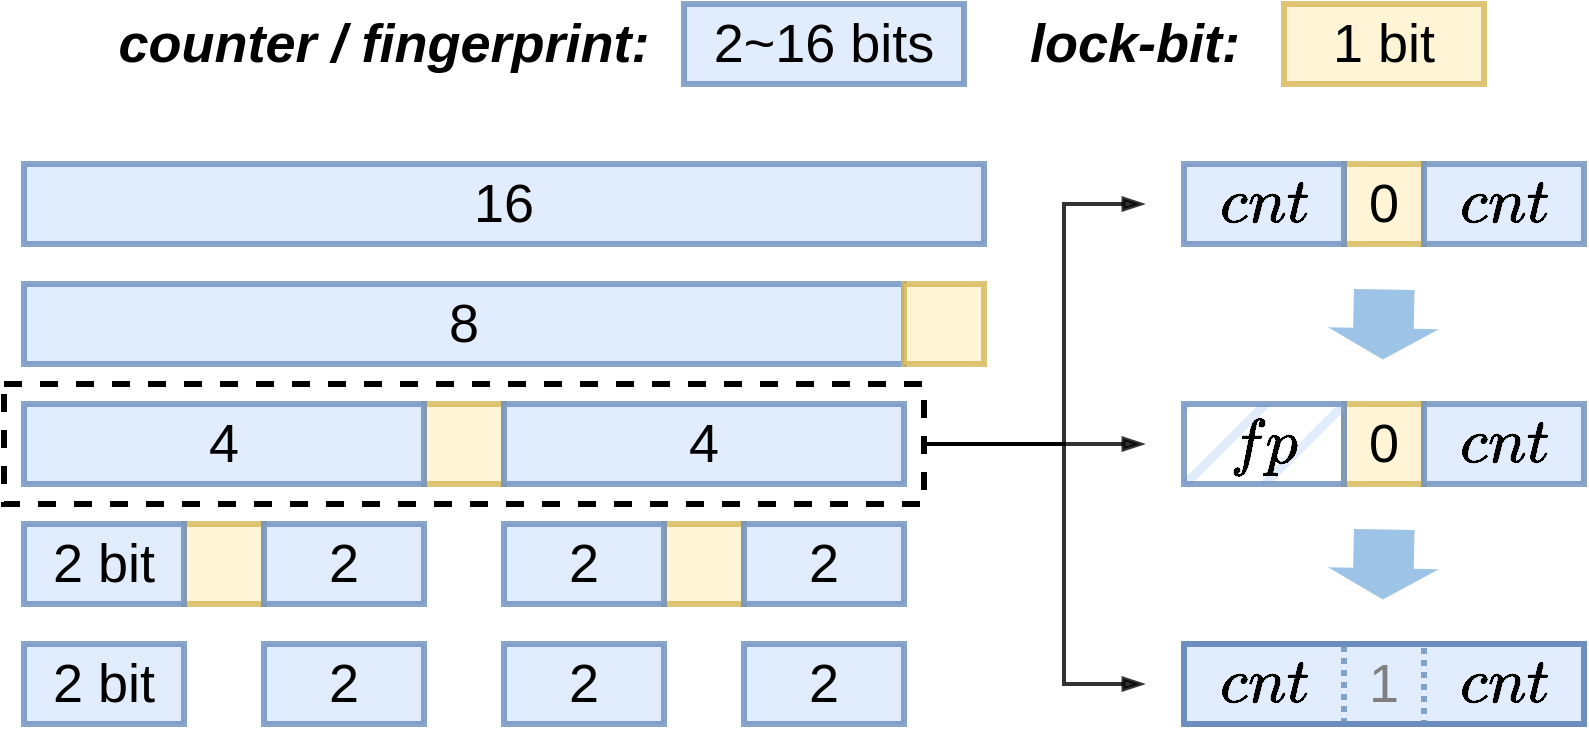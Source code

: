 <mxfile version="21.1.1" type="github" pages="2">
  <diagram name="第 1 页" id="zboWKc4ISoyXJ-1OVmhn">
    <mxGraphModel dx="1562" dy="805" grid="1" gridSize="10" guides="1" tooltips="1" connect="1" arrows="1" fold="1" page="0" pageScale="1" pageWidth="827" pageHeight="1169" math="1" shadow="0">
      <root>
        <mxCell id="0" />
        <mxCell id="1" parent="0" />
        <mxCell id="juUMNk2SkvzCKRJihSQF-41" value="&lt;font style=&quot;font-size: 27px;&quot;&gt;0&lt;br style=&quot;font-size: 27px;&quot;&gt;&lt;/font&gt;" style="rounded=0;whiteSpace=wrap;html=1;fontFamily=Helvetica;strokeWidth=3;fillColor=#fff2cc;strokeColor=#d6b656;fontSize=27;opacity=80;" vertex="1" parent="1">
          <mxGeometry x="740" y="600" width="40" height="40" as="geometry" />
        </mxCell>
        <mxCell id="juUMNk2SkvzCKRJihSQF-38" value="&lt;font style=&quot;font-size: 27px;&quot;&gt;0&lt;br style=&quot;font-size: 27px;&quot;&gt;&lt;/font&gt;" style="rounded=0;whiteSpace=wrap;html=1;fontFamily=Helvetica;strokeWidth=3;fillColor=#fff2cc;strokeColor=#d6b656;fontSize=27;opacity=80;" vertex="1" parent="1">
          <mxGeometry x="740" y="480" width="40" height="40" as="geometry" />
        </mxCell>
        <mxCell id="juUMNk2SkvzCKRJihSQF-16" value="&lt;font style=&quot;font-size: 27px;&quot;&gt;&lt;br style=&quot;font-size: 27px;&quot;&gt;&lt;/font&gt;" style="rounded=0;whiteSpace=wrap;html=1;fontFamily=Helvetica;strokeWidth=3;fillColor=#fff2cc;strokeColor=#d6b656;fontSize=27;opacity=80;" vertex="1" parent="1">
          <mxGeometry x="160" y="660" width="40" height="40" as="geometry" />
        </mxCell>
        <mxCell id="juUMNk2SkvzCKRJihSQF-17" value="&lt;font style=&quot;font-size: 27px;&quot;&gt;&lt;br style=&quot;font-size: 27px;&quot;&gt;&lt;/font&gt;" style="rounded=0;whiteSpace=wrap;html=1;fontFamily=Helvetica;strokeWidth=3;fillColor=#fff2cc;strokeColor=#d6b656;fontSize=27;opacity=80;" vertex="1" parent="1">
          <mxGeometry x="400" y="660" width="40" height="40" as="geometry" />
        </mxCell>
        <mxCell id="juUMNk2SkvzCKRJihSQF-18" value="&lt;font style=&quot;font-size: 27px;&quot;&gt;&lt;br style=&quot;font-size: 27px;&quot;&gt;&lt;/font&gt;" style="rounded=0;whiteSpace=wrap;html=1;fontFamily=Helvetica;strokeWidth=3;fillColor=#fff2cc;strokeColor=#d6b656;fontSize=27;opacity=80;" vertex="1" parent="1">
          <mxGeometry x="280" y="600" width="40" height="40" as="geometry" />
        </mxCell>
        <mxCell id="juUMNk2SkvzCKRJihSQF-21" value="" style="rounded=0;whiteSpace=wrap;html=1;fillColor=none;dashed=1;strokeWidth=3;perimeterSpacing=0;" vertex="1" parent="1">
          <mxGeometry x="70" y="590" width="460" height="60" as="geometry" />
        </mxCell>
        <mxCell id="juUMNk2SkvzCKRJihSQF-1" value="&lt;font style=&quot;font-size: 27px;&quot;&gt;&lt;font style=&quot;font-size: 27px;&quot;&gt;2 bit&lt;/font&gt;&lt;br style=&quot;font-size: 27px;&quot;&gt;&lt;/font&gt;" style="rounded=0;whiteSpace=wrap;html=1;fontFamily=Helvetica;strokeWidth=3;fillColor=#dae8fc;strokeColor=#6c8ebf;fontSize=27;opacity=80;" vertex="1" parent="1">
          <mxGeometry x="80" y="720" width="80" height="40" as="geometry" />
        </mxCell>
        <mxCell id="juUMNk2SkvzCKRJihSQF-2" value="&lt;font style=&quot;font-size: 27px;&quot;&gt;&lt;font style=&quot;font-size: 27px;&quot;&gt;2&lt;/font&gt;&lt;br style=&quot;font-size: 27px;&quot;&gt;&lt;/font&gt;" style="rounded=0;whiteSpace=wrap;html=1;fontFamily=Helvetica;strokeWidth=3;fillColor=#dae8fc;strokeColor=#6c8ebf;fontSize=27;opacity=80;" vertex="1" parent="1">
          <mxGeometry x="200" y="720" width="80" height="40" as="geometry" />
        </mxCell>
        <mxCell id="juUMNk2SkvzCKRJihSQF-3" value="&lt;font style=&quot;font-size: 27px;&quot;&gt;&lt;font style=&quot;font-size: 27px;&quot;&gt;2&lt;/font&gt;&lt;br style=&quot;font-size: 27px;&quot;&gt;&lt;/font&gt;" style="rounded=0;whiteSpace=wrap;html=1;fontFamily=Helvetica;strokeWidth=3;fillColor=#dae8fc;strokeColor=#6c8ebf;fontSize=27;opacity=80;" vertex="1" parent="1">
          <mxGeometry x="320" y="720" width="80" height="40" as="geometry" />
        </mxCell>
        <mxCell id="juUMNk2SkvzCKRJihSQF-4" value="&lt;font style=&quot;font-size: 27px;&quot;&gt;&lt;font style=&quot;font-size: 27px;&quot;&gt;2&lt;/font&gt;&lt;br style=&quot;font-size: 27px;&quot;&gt;&lt;/font&gt;" style="rounded=0;whiteSpace=wrap;html=1;fontFamily=Helvetica;strokeWidth=3;fillColor=#dae8fc;strokeColor=#6c8ebf;fontSize=27;opacity=80;" vertex="1" parent="1">
          <mxGeometry x="440" y="720" width="80" height="40" as="geometry" />
        </mxCell>
        <mxCell id="juUMNk2SkvzCKRJihSQF-5" value="&lt;font style=&quot;font-size: 27px;&quot;&gt;&lt;font style=&quot;font-size: 27px;&quot;&gt;2 bit&lt;/font&gt;&lt;br style=&quot;font-size: 27px;&quot;&gt;&lt;/font&gt;" style="rounded=0;whiteSpace=wrap;html=1;fontFamily=Helvetica;strokeWidth=3;fillColor=#dae8fc;strokeColor=#6c8ebf;fontSize=27;opacity=80;" vertex="1" parent="1">
          <mxGeometry x="80" y="660" width="80" height="40" as="geometry" />
        </mxCell>
        <mxCell id="juUMNk2SkvzCKRJihSQF-6" value="&lt;font style=&quot;font-size: 27px;&quot;&gt;&lt;font style=&quot;font-size: 27px;&quot;&gt;2&lt;/font&gt;&lt;br style=&quot;font-size: 27px;&quot;&gt;&lt;/font&gt;" style="rounded=0;whiteSpace=wrap;html=1;fontFamily=Helvetica;strokeWidth=3;fillColor=#dae8fc;strokeColor=#6c8ebf;fontSize=27;opacity=80;" vertex="1" parent="1">
          <mxGeometry x="200" y="660" width="80" height="40" as="geometry" />
        </mxCell>
        <mxCell id="juUMNk2SkvzCKRJihSQF-7" value="&lt;font style=&quot;font-size: 27px;&quot;&gt;&lt;font style=&quot;font-size: 27px;&quot;&gt;2&lt;/font&gt;&lt;br style=&quot;font-size: 27px;&quot;&gt;&lt;/font&gt;" style="rounded=0;whiteSpace=wrap;html=1;fontFamily=Helvetica;strokeWidth=3;fillColor=#dae8fc;strokeColor=#6c8ebf;fontSize=27;opacity=80;" vertex="1" parent="1">
          <mxGeometry x="320" y="660" width="80" height="40" as="geometry" />
        </mxCell>
        <mxCell id="juUMNk2SkvzCKRJihSQF-8" value="&lt;font style=&quot;font-size: 27px;&quot;&gt;&lt;font style=&quot;font-size: 27px;&quot;&gt;2&lt;/font&gt;&lt;br style=&quot;font-size: 27px;&quot;&gt;&lt;/font&gt;" style="rounded=0;whiteSpace=wrap;html=1;fontFamily=Helvetica;strokeWidth=3;fillColor=#dae8fc;strokeColor=#6c8ebf;fontSize=27;opacity=80;" vertex="1" parent="1">
          <mxGeometry x="440" y="660" width="80" height="40" as="geometry" />
        </mxCell>
        <mxCell id="juUMNk2SkvzCKRJihSQF-13" value="&lt;font style=&quot;font-size: 27px;&quot;&gt;&lt;font style=&quot;font-size: 27px;&quot;&gt;4&lt;/font&gt;&lt;br style=&quot;font-size: 27px;&quot;&gt;&lt;/font&gt;" style="rounded=0;whiteSpace=wrap;html=1;fontFamily=Helvetica;strokeWidth=3;fillColor=#dae8fc;strokeColor=#6c8ebf;fontSize=27;opacity=80;fillStyle=solid;" vertex="1" parent="1">
          <mxGeometry x="80" y="600" width="200" height="40" as="geometry" />
        </mxCell>
        <mxCell id="juUMNk2SkvzCKRJihSQF-14" value="&lt;font style=&quot;font-size: 27px;&quot;&gt;&lt;font style=&quot;font-size: 27px;&quot;&gt;4&lt;/font&gt;&lt;br style=&quot;font-size: 27px;&quot;&gt;&lt;/font&gt;" style="rounded=0;whiteSpace=wrap;html=1;fontFamily=Helvetica;strokeWidth=3;fillColor=#dae8fc;strokeColor=#6c8ebf;fontSize=27;opacity=80;fillStyle=solid;" vertex="1" parent="1">
          <mxGeometry x="320" y="600" width="200" height="40" as="geometry" />
        </mxCell>
        <mxCell id="juUMNk2SkvzCKRJihSQF-15" value="&lt;font style=&quot;font-size: 27px;&quot;&gt;&lt;font style=&quot;font-size: 27px;&quot;&gt;8&lt;/font&gt;&lt;br style=&quot;font-size: 27px;&quot;&gt;&lt;/font&gt;" style="rounded=0;whiteSpace=wrap;html=1;fontFamily=Helvetica;strokeWidth=3;fillColor=#dae8fc;strokeColor=#6c8ebf;fontSize=27;opacity=80;fillStyle=solid;" vertex="1" parent="1">
          <mxGeometry x="80" y="540" width="440" height="40" as="geometry" />
        </mxCell>
        <mxCell id="juUMNk2SkvzCKRJihSQF-19" value="&lt;font style=&quot;font-size: 27px;&quot;&gt;&lt;br style=&quot;font-size: 27px;&quot;&gt;&lt;/font&gt;" style="rounded=0;whiteSpace=wrap;html=1;fontFamily=Helvetica;strokeWidth=3;fillColor=#fff2cc;strokeColor=#d6b656;fontSize=27;opacity=80;" vertex="1" parent="1">
          <mxGeometry x="520" y="540" width="40" height="40" as="geometry" />
        </mxCell>
        <mxCell id="juUMNk2SkvzCKRJihSQF-23" value="&lt;font style=&quot;font-size: 27px;&quot;&gt;&lt;font style=&quot;font-size: 27px;&quot;&gt;16&lt;/font&gt;&lt;br style=&quot;font-size: 27px;&quot;&gt;&lt;/font&gt;" style="rounded=0;whiteSpace=wrap;html=1;fontFamily=Helvetica;strokeWidth=3;fillColor=#dae8fc;strokeColor=#6c8ebf;fontSize=27;opacity=80;fillStyle=solid;" vertex="1" parent="1">
          <mxGeometry x="80" y="480" width="480" height="40" as="geometry" />
        </mxCell>
        <mxCell id="juUMNk2SkvzCKRJihSQF-27" style="orthogonalLoop=1;jettySize=auto;html=1;startArrow=none;startFill=0;endArrow=blockThin;endFill=1;strokeWidth=2;fontStyle=1;jumpStyle=gap;jumpSize=10;rounded=0;fontFamily=Helvetica;fontSize=30;gradientDirection=south;opacity=80;exitX=1;exitY=0.5;exitDx=0;exitDy=0;" edge="1" parent="1" source="juUMNk2SkvzCKRJihSQF-21">
          <mxGeometry relative="1" as="geometry">
            <mxPoint x="570" y="620" as="sourcePoint" />
            <mxPoint x="640" y="500" as="targetPoint" />
            <Array as="points">
              <mxPoint x="600" y="620" />
              <mxPoint x="600" y="500" />
            </Array>
          </mxGeometry>
        </mxCell>
        <mxCell id="juUMNk2SkvzCKRJihSQF-28" style="orthogonalLoop=1;jettySize=auto;html=1;startArrow=none;startFill=0;endArrow=blockThin;endFill=1;strokeWidth=2;fontStyle=1;jumpStyle=gap;jumpSize=10;fontFamily=Helvetica;fontSize=30;gradientDirection=south;opacity=80;exitX=1;exitY=0.5;exitDx=0;exitDy=0;rounded=0;" edge="1" parent="1" source="juUMNk2SkvzCKRJihSQF-21">
          <mxGeometry relative="1" as="geometry">
            <mxPoint x="570" y="620" as="sourcePoint" />
            <mxPoint x="640" y="740" as="targetPoint" />
            <Array as="points">
              <mxPoint x="600" y="620" />
              <mxPoint x="600" y="740" />
            </Array>
          </mxGeometry>
        </mxCell>
        <mxCell id="juUMNk2SkvzCKRJihSQF-29" style="orthogonalLoop=1;jettySize=auto;html=1;startArrow=none;startFill=0;endArrow=blockThin;endFill=1;strokeWidth=2;fontStyle=1;jumpStyle=gap;jumpSize=10;rounded=0;fontFamily=Helvetica;fontSize=30;gradientDirection=south;opacity=80;exitX=1;exitY=0.5;exitDx=0;exitDy=0;" edge="1" parent="1" source="juUMNk2SkvzCKRJihSQF-21">
          <mxGeometry relative="1" as="geometry">
            <mxPoint x="570" y="620" as="sourcePoint" />
            <mxPoint x="640" y="620" as="targetPoint" />
            <Array as="points" />
          </mxGeometry>
        </mxCell>
        <mxCell id="juUMNk2SkvzCKRJihSQF-32" value="&lt;font style=&quot;font-size: 27px;&quot;&gt;`cnt`&lt;br style=&quot;font-size: 27px;&quot;&gt;&lt;/font&gt;" style="rounded=0;whiteSpace=wrap;html=1;fontFamily=Helvetica;strokeWidth=3;fillColor=#dae8fc;strokeColor=#6c8ebf;fontSize=27;opacity=80;" vertex="1" parent="1">
          <mxGeometry x="660" y="480" width="80" height="40" as="geometry" />
        </mxCell>
        <mxCell id="juUMNk2SkvzCKRJihSQF-33" value="&lt;font style=&quot;font-size: 27px;&quot;&gt;`cnt`&lt;br style=&quot;font-size: 27px;&quot;&gt;&lt;/font&gt;" style="rounded=0;whiteSpace=wrap;html=1;fontFamily=Helvetica;strokeWidth=3;fillColor=#dae8fc;strokeColor=#6c8ebf;fontSize=27;opacity=80;" vertex="1" parent="1">
          <mxGeometry x="780" y="480" width="80" height="40" as="geometry" />
        </mxCell>
        <mxCell id="juUMNk2SkvzCKRJihSQF-34" value="&lt;font style=&quot;font-size: 27px;&quot;&gt;&lt;font style=&quot;font-size: 27px;&quot;&gt;1 bit&lt;/font&gt;&lt;br style=&quot;font-size: 27px;&quot;&gt;&lt;/font&gt;" style="rounded=0;whiteSpace=wrap;html=1;fontFamily=Helvetica;strokeWidth=3;fillColor=#fff2cc;strokeColor=#d6b656;fontSize=27;opacity=80;" vertex="1" parent="1">
          <mxGeometry x="710" y="400" width="100" height="40" as="geometry" />
        </mxCell>
        <mxCell id="juUMNk2SkvzCKRJihSQF-35" value="&lt;font style=&quot;font-size: 27px;&quot;&gt;2~16 bits&lt;br style=&quot;font-size: 27px;&quot;&gt;&lt;/font&gt;" style="rounded=0;whiteSpace=wrap;html=1;fontFamily=Helvetica;strokeWidth=3;fillColor=#dae8fc;strokeColor=#6c8ebf;fontSize=27;opacity=80;" vertex="1" parent="1">
          <mxGeometry x="410" y="400" width="140" height="40" as="geometry" />
        </mxCell>
        <mxCell id="juUMNk2SkvzCKRJihSQF-36" value="&lt;font style=&quot;font-size: 27px;&quot;&gt;&lt;b style=&quot;font-size: 27px;&quot;&gt;&lt;i style=&quot;font-size: 27px;&quot;&gt;counter / fingerprint:&lt;/i&gt;&lt;/b&gt;&lt;/font&gt;" style="text;html=1;strokeColor=none;fillColor=none;align=center;verticalAlign=middle;whiteSpace=wrap;rounded=0;fontSize=27;fontFamily=Arial;fontColor=#000000;" vertex="1" parent="1">
          <mxGeometry x="110" y="405" width="300" height="30" as="geometry" />
        </mxCell>
        <mxCell id="juUMNk2SkvzCKRJihSQF-37" value="&lt;font style=&quot;font-size: 27px;&quot;&gt;&lt;b style=&quot;font-size: 27px;&quot;&gt;&lt;i style=&quot;font-size: 27px;&quot;&gt;lock-bit:&lt;/i&gt;&lt;/b&gt;&lt;/font&gt;" style="text;html=1;strokeColor=none;fillColor=none;align=center;verticalAlign=middle;whiteSpace=wrap;rounded=0;fontSize=27;fontFamily=Arial;fontColor=#000000;" vertex="1" parent="1">
          <mxGeometry x="580" y="405" width="111" height="30" as="geometry" />
        </mxCell>
        <mxCell id="juUMNk2SkvzCKRJihSQF-39" value="&lt;font style=&quot;font-size: 27px;&quot;&gt;`fp`&lt;br style=&quot;font-size: 27px;&quot;&gt;&lt;/font&gt;" style="rounded=0;whiteSpace=wrap;html=1;fontFamily=Helvetica;strokeWidth=3;fillColor=#dae8fc;strokeColor=#6c8ebf;fontSize=27;opacity=80;fillStyle=hatch;" vertex="1" parent="1">
          <mxGeometry x="660" y="600" width="80" height="40" as="geometry" />
        </mxCell>
        <mxCell id="juUMNk2SkvzCKRJihSQF-40" value="&lt;font style=&quot;font-size: 27px;&quot;&gt;`cnt`&lt;br style=&quot;font-size: 27px;&quot;&gt;&lt;/font&gt;" style="rounded=0;whiteSpace=wrap;html=1;fontFamily=Helvetica;strokeWidth=3;fillColor=#dae8fc;strokeColor=#6c8ebf;fontSize=27;opacity=80;" vertex="1" parent="1">
          <mxGeometry x="780" y="600" width="80" height="40" as="geometry" />
        </mxCell>
        <mxCell id="juUMNk2SkvzCKRJihSQF-45" value="&lt;font style=&quot;font-size: 27px;&quot;&gt;`cnt`&lt;br style=&quot;font-size: 27px;&quot;&gt;&lt;/font&gt;" style="rounded=0;whiteSpace=wrap;html=1;fontFamily=Helvetica;strokeWidth=3;fillColor=#dae8fc;strokeColor=none;fontSize=27;opacity=80;" vertex="1" parent="1">
          <mxGeometry x="660" y="720" width="80" height="40" as="geometry" />
        </mxCell>
        <mxCell id="juUMNk2SkvzCKRJihSQF-46" value="&lt;font style=&quot;font-size: 27px;&quot;&gt;`cnt`&lt;br style=&quot;font-size: 27px;&quot;&gt;&lt;/font&gt;" style="rounded=0;whiteSpace=wrap;html=1;fontFamily=Helvetica;strokeWidth=3;fillColor=#dae8fc;strokeColor=none;fontSize=27;opacity=80;" vertex="1" parent="1">
          <mxGeometry x="780" y="720" width="80" height="40" as="geometry" />
        </mxCell>
        <mxCell id="juUMNk2SkvzCKRJihSQF-48" style="rounded=1;orthogonalLoop=1;jettySize=auto;html=1;fontFamily=Helvetica;endArrow=block;endFill=1;strokeWidth=0;strokeColor=none;fillColor=#9dc3e6;shape=flexArrow;startSize=4;endSize=5.211;width=30.286;endWidth=25.113;" edge="1" parent="1">
          <mxGeometry relative="1" as="geometry">
            <mxPoint x="759.17" y="577.5" as="targetPoint" />
            <mxPoint x="759.86" y="542.5" as="sourcePoint" />
          </mxGeometry>
        </mxCell>
        <mxCell id="juUMNk2SkvzCKRJihSQF-49" style="rounded=1;orthogonalLoop=1;jettySize=auto;html=1;fontFamily=Helvetica;endArrow=block;endFill=1;strokeWidth=0;strokeColor=none;fillColor=#9dc3e6;shape=flexArrow;startSize=4;endSize=5.211;width=30.286;endWidth=25.113;" edge="1" parent="1">
          <mxGeometry relative="1" as="geometry">
            <mxPoint x="759.17" y="697.5" as="targetPoint" />
            <mxPoint x="759.86" y="662.5" as="sourcePoint" />
          </mxGeometry>
        </mxCell>
        <mxCell id="juUMNk2SkvzCKRJihSQF-47" value="&lt;font style=&quot;font-size: 27px;&quot;&gt;&lt;font color=&quot;#7f7f7f&quot;&gt;1&lt;/font&gt;&lt;br style=&quot;font-size: 27px;&quot;&gt;&lt;/font&gt;" style="rounded=0;whiteSpace=wrap;html=1;fontFamily=Helvetica;strokeWidth=3;fillColor=#dae8fc;strokeColor=#6c8ebf;fontSize=27;opacity=80;dashed=1;dashPattern=1 1;" vertex="1" parent="1">
          <mxGeometry x="740" y="720" width="40" height="40" as="geometry" />
        </mxCell>
        <mxCell id="zNjIHpjPBhUJy2Bliqek-1" value="" style="rounded=0;whiteSpace=wrap;html=1;fillColor=none;strokeWidth=3;perimeterSpacing=0;strokeColor=#6c8ebf;" vertex="1" parent="1">
          <mxGeometry x="660" y="720" width="200" height="40" as="geometry" />
        </mxCell>
      </root>
    </mxGraphModel>
  </diagram>
  <diagram name="第 1 页 的副本" id="sfrXtBCuvKTzMtwCTM0n">
    <mxGraphModel dx="1162" dy="1261" grid="1" gridSize="10" guides="1" tooltips="1" connect="1" arrows="1" fold="1" page="0" pageScale="1" pageWidth="827" pageHeight="1169" math="0" shadow="0">
      <root>
        <mxCell id="g4b0NKCBywyOQKQr3y2o-0" />
        <mxCell id="g4b0NKCBywyOQKQr3y2o-1" parent="g4b0NKCBywyOQKQr3y2o-0" />
        <mxCell id="g4b0NKCBywyOQKQr3y2o-2" value="&lt;font style=&quot;font-size: 27px;&quot;&gt;&lt;br style=&quot;font-size: 27px;&quot;&gt;&lt;/font&gt;" style="rounded=0;whiteSpace=wrap;html=1;fontFamily=Helvetica;strokeWidth=3;fillColor=none;strokeColor=#666666;fontSize=27;fillStyle=hatch;opacity=70;fontColor=#333333;dashed=1;" vertex="1" parent="g4b0NKCBywyOQKQr3y2o-1">
          <mxGeometry x="2020" y="60" width="80" height="40" as="geometry" />
        </mxCell>
        <mxCell id="g4b0NKCBywyOQKQr3y2o-3" value="&lt;font style=&quot;font-size: 27px;&quot;&gt;&lt;br style=&quot;font-size: 27px;&quot;&gt;&lt;/font&gt;" style="rounded=0;whiteSpace=wrap;html=1;fontFamily=Helvetica;strokeWidth=3;fillColor=none;strokeColor=#666666;fontSize=27;opacity=70;fontColor=#333333;dashed=1;" vertex="1" parent="g4b0NKCBywyOQKQr3y2o-1">
          <mxGeometry x="2100" y="60" width="80" height="40" as="geometry" />
        </mxCell>
        <mxCell id="g4b0NKCBywyOQKQr3y2o-4" value="&lt;font style=&quot;font-size: 27px;&quot;&gt;&lt;br style=&quot;font-size: 27px;&quot;&gt;&lt;/font&gt;" style="rounded=0;whiteSpace=wrap;html=1;fontFamily=Helvetica;strokeWidth=3;fillColor=none;strokeColor=#666666;fontSize=27;fillStyle=hatch;opacity=70;fontColor=#333333;dashed=1;" vertex="1" parent="g4b0NKCBywyOQKQr3y2o-1">
          <mxGeometry x="2020" y="-160" width="80" height="40" as="geometry" />
        </mxCell>
        <mxCell id="g4b0NKCBywyOQKQr3y2o-5" value="&lt;font style=&quot;font-size: 27px;&quot;&gt;&lt;br style=&quot;font-size: 27px;&quot;&gt;&lt;/font&gt;" style="rounded=0;whiteSpace=wrap;html=1;fontFamily=Helvetica;strokeWidth=3;fillColor=none;strokeColor=#666666;fontSize=27;opacity=70;fontColor=#333333;dashed=1;" vertex="1" parent="g4b0NKCBywyOQKQr3y2o-1">
          <mxGeometry x="2100" y="-160" width="80" height="40" as="geometry" />
        </mxCell>
        <mxCell id="g4b0NKCBywyOQKQr3y2o-6" style="orthogonalLoop=1;jettySize=auto;html=1;startArrow=none;startFill=0;endArrow=block;endFill=0;strokeColor=#6c8ebf;strokeWidth=3;fontStyle=1;jumpStyle=gap;jumpSize=10;rounded=0;fontFamily=Helvetica;fontSize=30;fillColor=#dae8fc;shape=flexArrow;gradientDirection=south;opacity=60;exitX=1;exitY=0.5;exitDx=0;exitDy=0;dashed=1;" edge="1" parent="g4b0NKCBywyOQKQr3y2o-1" source="g4b0NKCBywyOQKQr3y2o-33">
          <mxGeometry relative="1" as="geometry">
            <mxPoint x="1540.0" y="136" as="sourcePoint" />
            <mxPoint x="1670" y="180" as="targetPoint" />
            <Array as="points">
              <mxPoint x="1670" y="-60" />
            </Array>
          </mxGeometry>
        </mxCell>
        <mxCell id="g4b0NKCBywyOQKQr3y2o-7" value="&lt;font style=&quot;font-size: 22px;&quot;&gt;5 OVF&lt;/font&gt;" style="text;html=1;align=center;verticalAlign=middle;resizable=0;points=[];autosize=1;fontStyle=1;fontFamily=Helvetica;fontSize=25;strokeWidth=3;fillColor=none;strokeColor=none;gradientColor=#97d077;gradientDirection=south;rotation=0;fontColor=#4D9900;textOpacity=80;" vertex="1" parent="g4b0NKCBywyOQKQr3y2o-1">
          <mxGeometry x="1913" y="-10.14" width="90" height="40" as="geometry" />
        </mxCell>
        <mxCell id="g4b0NKCBywyOQKQr3y2o-8" value="&lt;font style=&quot;font-size: 27px;&quot;&gt;&lt;font style=&quot;font-size: 27px;&quot;&gt;0000&lt;/font&gt;&lt;br style=&quot;font-size: 27px;&quot;&gt;&lt;/font&gt;" style="rounded=0;whiteSpace=wrap;html=1;fontFamily=Helvetica;strokeWidth=3;fillColor=#dae8fc;strokeColor=#6c8ebf;fontSize=27;fillStyle=hatch;opacity=70;" vertex="1" parent="g4b0NKCBywyOQKQr3y2o-1">
          <mxGeometry x="760" y="-80" width="160" height="40" as="geometry" />
        </mxCell>
        <mxCell id="g4b0NKCBywyOQKQr3y2o-9" value="&lt;font style=&quot;font-size: 27px;&quot;&gt;&lt;font style=&quot;font-size: 27px;&quot;&gt;8 bit&lt;/font&gt;&lt;br style=&quot;font-size: 27px;&quot;&gt;&lt;/font&gt;" style="rounded=0;whiteSpace=wrap;html=1;fontFamily=Helvetica;strokeWidth=3;fillColor=#dae8fc;strokeColor=#6c8ebf;fontSize=27;fillStyle=hatch;opacity=70;" vertex="1" parent="g4b0NKCBywyOQKQr3y2o-1">
          <mxGeometry x="760" y="-40" width="80" height="40" as="geometry" />
        </mxCell>
        <mxCell id="g4b0NKCBywyOQKQr3y2o-10" value="&lt;font style=&quot;font-size: 27px;&quot;&gt;&lt;font style=&quot;font-size: 27px;&quot;&gt;2 bit&lt;/font&gt;&lt;br style=&quot;font-size: 27px;&quot;&gt;&lt;/font&gt;" style="rounded=0;whiteSpace=wrap;html=1;fontFamily=Helvetica;strokeWidth=3;fillColor=#dae8fc;strokeColor=#6c8ebf;fontSize=27;opacity=70;" vertex="1" parent="g4b0NKCBywyOQKQr3y2o-1">
          <mxGeometry x="840" y="-40" width="80" height="40" as="geometry" />
        </mxCell>
        <mxCell id="g4b0NKCBywyOQKQr3y2o-11" value="&lt;font style=&quot;font-size: 27px;&quot;&gt;&lt;font style=&quot;font-size: 27px;&quot;&gt;8 bit&lt;/font&gt;&lt;br style=&quot;font-size: 27px;&quot;&gt;&lt;/font&gt;" style="rounded=0;whiteSpace=wrap;html=1;fontFamily=Helvetica;strokeWidth=3;fillColor=#dae8fc;strokeColor=#6c8ebf;fontSize=27;fillStyle=hatch;opacity=70;" vertex="1" parent="g4b0NKCBywyOQKQr3y2o-1">
          <mxGeometry x="760" width="80" height="40" as="geometry" />
        </mxCell>
        <mxCell id="g4b0NKCBywyOQKQr3y2o-12" value="&lt;font style=&quot;font-size: 27px;&quot;&gt;&lt;font style=&quot;font-size: 27px;&quot;&gt;3 bit&lt;/font&gt;&lt;br style=&quot;font-size: 27px;&quot;&gt;&lt;/font&gt;" style="rounded=0;whiteSpace=wrap;html=1;fontFamily=Helvetica;strokeWidth=3;fillColor=#dae8fc;strokeColor=#6c8ebf;fontSize=27;opacity=70;" vertex="1" parent="g4b0NKCBywyOQKQr3y2o-1">
          <mxGeometry x="840" width="80" height="40" as="geometry" />
        </mxCell>
        <mxCell id="g4b0NKCBywyOQKQr3y2o-13" value="&lt;font style=&quot;font-size: 27px;&quot;&gt;&lt;font style=&quot;font-size: 27px;&quot;&gt;8 bit&lt;/font&gt;&lt;br style=&quot;font-size: 27px;&quot;&gt;&lt;/font&gt;" style="rounded=0;whiteSpace=wrap;html=1;fontFamily=Helvetica;strokeWidth=3;fillColor=#dae8fc;strokeColor=#6c8ebf;fontSize=27;fillStyle=hatch;opacity=70;" vertex="1" parent="g4b0NKCBywyOQKQr3y2o-1">
          <mxGeometry x="760" y="40" width="80" height="40" as="geometry" />
        </mxCell>
        <mxCell id="g4b0NKCBywyOQKQr3y2o-14" value="&lt;font style=&quot;font-size: 27px;&quot;&gt;&lt;font style=&quot;font-size: 27px;&quot;&gt;4 bit&lt;/font&gt;&lt;br style=&quot;font-size: 27px;&quot;&gt;&lt;/font&gt;" style="rounded=0;whiteSpace=wrap;html=1;fontFamily=Helvetica;strokeWidth=3;fillColor=#dae8fc;strokeColor=#6c8ebf;fontSize=27;opacity=70;" vertex="1" parent="g4b0NKCBywyOQKQr3y2o-1">
          <mxGeometry x="840" y="40" width="80" height="40" as="geometry" />
        </mxCell>
        <mxCell id="g4b0NKCBywyOQKQr3y2o-15" value="&lt;font style=&quot;font-size: 27px;&quot;&gt;&lt;font style=&quot;font-size: 27px;&quot;&gt;8 bit&lt;/font&gt;&lt;br style=&quot;font-size: 27px;&quot;&gt;&lt;/font&gt;" style="rounded=0;whiteSpace=wrap;html=1;fontFamily=Helvetica;strokeWidth=3;fillColor=#dae8fc;strokeColor=#6c8ebf;fontSize=27;fillStyle=hatch;opacity=70;" vertex="1" parent="g4b0NKCBywyOQKQr3y2o-1">
          <mxGeometry x="760" y="80" width="80" height="40" as="geometry" />
        </mxCell>
        <mxCell id="g4b0NKCBywyOQKQr3y2o-16" value="&lt;font style=&quot;font-size: 27px;&quot;&gt;&lt;font style=&quot;font-size: 27px;&quot;&gt;5 bit&lt;/font&gt;&lt;br style=&quot;font-size: 27px;&quot;&gt;&lt;/font&gt;" style="rounded=0;whiteSpace=wrap;html=1;fontFamily=Helvetica;strokeWidth=3;fillColor=#dae8fc;strokeColor=#6c8ebf;fontSize=27;opacity=70;" vertex="1" parent="g4b0NKCBywyOQKQr3y2o-1">
          <mxGeometry x="840" y="80" width="80" height="40" as="geometry" />
        </mxCell>
        <mxCell id="g4b0NKCBywyOQKQr3y2o-17" value="&lt;font style=&quot;font-size: 27px;&quot;&gt;&lt;font style=&quot;font-size: 27px;&quot;&gt;8 bit&lt;/font&gt;&lt;br style=&quot;font-size: 27px;&quot;&gt;&lt;/font&gt;" style="rounded=0;whiteSpace=wrap;html=1;fontFamily=Helvetica;strokeWidth=3;fillColor=#dae8fc;strokeColor=#6c8ebf;fontSize=27;fillStyle=hatch;opacity=70;" vertex="1" parent="g4b0NKCBywyOQKQr3y2o-1">
          <mxGeometry x="760" y="120" width="80" height="40" as="geometry" />
        </mxCell>
        <mxCell id="g4b0NKCBywyOQKQr3y2o-18" value="&lt;font style=&quot;font-size: 27px;&quot;&gt;&lt;font style=&quot;font-size: 27px;&quot;&gt;6 bit&lt;/font&gt;&lt;br style=&quot;font-size: 27px;&quot;&gt;&lt;/font&gt;" style="rounded=0;whiteSpace=wrap;html=1;fontFamily=Helvetica;strokeWidth=3;fillColor=#dae8fc;strokeColor=#6c8ebf;fontSize=27;opacity=70;" vertex="1" parent="g4b0NKCBywyOQKQr3y2o-1">
          <mxGeometry x="840" y="120" width="80" height="40" as="geometry" />
        </mxCell>
        <mxCell id="g4b0NKCBywyOQKQr3y2o-19" value="&lt;font style=&quot;font-size: 27px;&quot;&gt;&lt;font style=&quot;font-size: 27px;&quot;&gt;0001&lt;/font&gt;&lt;br style=&quot;font-size: 27px;&quot;&gt;&lt;/font&gt;" style="rounded=0;whiteSpace=wrap;html=1;fontFamily=Helvetica;strokeWidth=3;fillColor=#dae8fc;strokeColor=#6c8ebf;fontSize=27;fillStyle=hatch;opacity=70;" vertex="1" parent="g4b0NKCBywyOQKQr3y2o-1">
          <mxGeometry x="1080" y="-80" width="160" height="40" as="geometry" />
        </mxCell>
        <mxCell id="g4b0NKCBywyOQKQr3y2o-20" value="&lt;font style=&quot;font-size: 27px;&quot;&gt;&lt;font style=&quot;font-size: 27px;&quot;&gt;8 bit&lt;/font&gt;&lt;br style=&quot;font-size: 27px;&quot;&gt;&lt;/font&gt;" style="rounded=0;whiteSpace=wrap;html=1;fontFamily=Helvetica;strokeWidth=3;fillColor=#dae8fc;strokeColor=#6c8ebf;fontSize=27;fillStyle=hatch;opacity=70;" vertex="1" parent="g4b0NKCBywyOQKQr3y2o-1">
          <mxGeometry x="1080" y="-40" width="80" height="40" as="geometry" />
        </mxCell>
        <mxCell id="g4b0NKCBywyOQKQr3y2o-21" value="&lt;font style=&quot;font-size: 27px;&quot;&gt;&lt;font style=&quot;font-size: 27px;&quot;&gt;2 bit&lt;/font&gt;&lt;br style=&quot;font-size: 27px;&quot;&gt;&lt;/font&gt;" style="rounded=0;whiteSpace=wrap;html=1;fontFamily=Helvetica;strokeWidth=3;fillColor=#dae8fc;strokeColor=#6c8ebf;fontSize=27;opacity=70;" vertex="1" parent="g4b0NKCBywyOQKQr3y2o-1">
          <mxGeometry x="1160" y="-40" width="80" height="40" as="geometry" />
        </mxCell>
        <mxCell id="g4b0NKCBywyOQKQr3y2o-22" value="&lt;font style=&quot;font-size: 27px;&quot;&gt;&lt;font style=&quot;font-size: 27px;&quot;&gt;8 bit&lt;/font&gt;&lt;br style=&quot;font-size: 27px;&quot;&gt;&lt;/font&gt;" style="rounded=0;whiteSpace=wrap;html=1;fontFamily=Helvetica;strokeWidth=3;fillColor=#dae8fc;strokeColor=#6c8ebf;fontSize=27;fillStyle=hatch;opacity=70;" vertex="1" parent="g4b0NKCBywyOQKQr3y2o-1">
          <mxGeometry x="1080" width="80" height="40" as="geometry" />
        </mxCell>
        <mxCell id="g4b0NKCBywyOQKQr3y2o-23" value="&lt;font style=&quot;font-size: 27px;&quot;&gt;&lt;font style=&quot;font-size: 27px;&quot;&gt;3 bit&lt;/font&gt;&lt;br style=&quot;font-size: 27px;&quot;&gt;&lt;/font&gt;" style="rounded=0;whiteSpace=wrap;html=1;fontFamily=Helvetica;strokeWidth=3;fillColor=#dae8fc;strokeColor=#6c8ebf;fontSize=27;opacity=70;" vertex="1" parent="g4b0NKCBywyOQKQr3y2o-1">
          <mxGeometry x="1160" width="80" height="40" as="geometry" />
        </mxCell>
        <mxCell id="g4b0NKCBywyOQKQr3y2o-24" value="&lt;font style=&quot;font-size: 27px;&quot;&gt;&lt;font style=&quot;font-size: 27px;&quot;&gt;8 bit&lt;/font&gt;&lt;br style=&quot;font-size: 27px;&quot;&gt;&lt;/font&gt;" style="rounded=0;whiteSpace=wrap;html=1;fontFamily=Helvetica;strokeWidth=3;fillColor=#dae8fc;strokeColor=#6c8ebf;fontSize=27;fillStyle=hatch;opacity=70;" vertex="1" parent="g4b0NKCBywyOQKQr3y2o-1">
          <mxGeometry x="1080" y="40" width="80" height="40" as="geometry" />
        </mxCell>
        <mxCell id="g4b0NKCBywyOQKQr3y2o-25" value="&lt;font style=&quot;font-size: 27px;&quot;&gt;&lt;font style=&quot;font-size: 27px;&quot;&gt;4 bit&lt;/font&gt;&lt;br style=&quot;font-size: 27px;&quot;&gt;&lt;/font&gt;" style="rounded=0;whiteSpace=wrap;html=1;fontFamily=Helvetica;strokeWidth=3;fillColor=#dae8fc;strokeColor=#6c8ebf;fontSize=27;opacity=70;" vertex="1" parent="g4b0NKCBywyOQKQr3y2o-1">
          <mxGeometry x="1160" y="40" width="80" height="40" as="geometry" />
        </mxCell>
        <mxCell id="g4b0NKCBywyOQKQr3y2o-26" value="&lt;font style=&quot;font-size: 27px;&quot;&gt;&lt;font style=&quot;font-size: 27px;&quot;&gt;8 bit&lt;/font&gt;&lt;br style=&quot;font-size: 27px;&quot;&gt;&lt;/font&gt;" style="rounded=0;whiteSpace=wrap;html=1;fontFamily=Helvetica;strokeWidth=3;fillColor=#dae8fc;strokeColor=#6c8ebf;fontSize=27;fillStyle=hatch;opacity=70;" vertex="1" parent="g4b0NKCBywyOQKQr3y2o-1">
          <mxGeometry x="1080" y="80" width="80" height="40" as="geometry" />
        </mxCell>
        <mxCell id="g4b0NKCBywyOQKQr3y2o-27" value="&lt;font style=&quot;font-size: 27px;&quot;&gt;&lt;font style=&quot;font-size: 27px;&quot;&gt;5 bit&lt;/font&gt;&lt;br style=&quot;font-size: 27px;&quot;&gt;&lt;/font&gt;" style="rounded=0;whiteSpace=wrap;html=1;fontFamily=Helvetica;strokeWidth=3;fillColor=#dae8fc;strokeColor=#6c8ebf;fontSize=27;opacity=70;" vertex="1" parent="g4b0NKCBywyOQKQr3y2o-1">
          <mxGeometry x="1160" y="80" width="80" height="40" as="geometry" />
        </mxCell>
        <mxCell id="g4b0NKCBywyOQKQr3y2o-28" value="&lt;font style=&quot;font-size: 27px;&quot;&gt;&lt;font style=&quot;font-size: 27px;&quot;&gt;8 bit&lt;/font&gt;&lt;br style=&quot;font-size: 27px;&quot;&gt;&lt;/font&gt;" style="rounded=0;whiteSpace=wrap;html=1;fontFamily=Helvetica;strokeWidth=3;fillColor=#dae8fc;strokeColor=#6c8ebf;fontSize=27;fillStyle=hatch;opacity=70;" vertex="1" parent="g4b0NKCBywyOQKQr3y2o-1">
          <mxGeometry x="1080" y="120" width="80" height="40" as="geometry" />
        </mxCell>
        <mxCell id="g4b0NKCBywyOQKQr3y2o-29" value="&lt;font style=&quot;font-size: 27px;&quot;&gt;&lt;font color=&quot;#ff3333&quot; style=&quot;font-size: 27px;&quot;&gt;16 bit&lt;/font&gt;&lt;br style=&quot;font-size: 27px;&quot;&gt;&lt;/font&gt;" style="rounded=0;whiteSpace=wrap;html=1;fontFamily=Helvetica;strokeWidth=3;fillColor=#dae8fc;strokeColor=#6c8ebf;fontSize=27;opacity=70;" vertex="1" parent="g4b0NKCBywyOQKQr3y2o-1">
          <mxGeometry x="1160" y="120" width="80" height="40" as="geometry" />
        </mxCell>
        <mxCell id="g4b0NKCBywyOQKQr3y2o-30" value="&lt;font style=&quot;font-size: 25px;&quot;&gt;OVF&lt;/font&gt;" style="text;html=1;align=center;verticalAlign=middle;resizable=0;points=[];autosize=1;fontStyle=1;fontFamily=Helvetica;fontSize=25;strokeWidth=3;fillColor=none;strokeColor=none;gradientColor=#97d077;gradientDirection=south;rotation=0;fontColor=#4D9900;textOpacity=80;" vertex="1" parent="g4b0NKCBywyOQKQr3y2o-1">
          <mxGeometry x="930" y="71.0" width="70" height="40" as="geometry" />
        </mxCell>
        <mxCell id="g4b0NKCBywyOQKQr3y2o-31" style="orthogonalLoop=1;jettySize=auto;html=1;startArrow=none;startFill=0;endArrow=block;endFill=0;strokeColor=#6c8ebf;strokeWidth=3;fontStyle=1;jumpStyle=gap;jumpSize=10;rounded=1;fontFamily=Helvetica;fontSize=30;fillColor=#dae8fc;shape=flexArrow;gradientDirection=south;opacity=70;exitX=1;exitY=0.5;exitDx=0;exitDy=0;entryX=0;entryY=0.5;entryDx=0;entryDy=0;" edge="1" parent="g4b0NKCBywyOQKQr3y2o-1" source="g4b0NKCBywyOQKQr3y2o-8" target="g4b0NKCBywyOQKQr3y2o-19">
          <mxGeometry relative="1" as="geometry">
            <mxPoint x="1000" y="-100" as="sourcePoint" />
            <mxPoint x="1000" y="150" as="targetPoint" />
          </mxGeometry>
        </mxCell>
        <mxCell id="g4b0NKCBywyOQKQr3y2o-32" value="&lt;font color=&quot;#000000&quot; style=&quot;font-size: 25px; font-weight: normal;&quot;&gt;largest&lt;br style=&quot;font-size: 25px;&quot;&gt;overflow&lt;br style=&quot;font-size: 25px;&quot;&gt;&lt;/font&gt;" style="text;html=1;align=center;verticalAlign=middle;resizable=0;points=[];autosize=1;fontStyle=1;fontFamily=Helvetica;fontSize=25;strokeWidth=3;fillColor=none;strokeColor=none;gradientColor=#97d077;gradientDirection=south;rotation=0;fontColor=#4D9900;" vertex="1" parent="g4b0NKCBywyOQKQr3y2o-1">
          <mxGeometry x="937" y="-140.0" width="120" height="70" as="geometry" />
        </mxCell>
        <mxCell id="g4b0NKCBywyOQKQr3y2o-33" value="&lt;font style=&quot;font-size: 27px;&quot;&gt;&lt;font style=&quot;font-size: 27px;&quot;&gt;0010&lt;/font&gt;&lt;br style=&quot;font-size: 27px;&quot;&gt;&lt;/font&gt;" style="rounded=0;whiteSpace=wrap;html=1;fontFamily=Helvetica;strokeWidth=3;fillColor=#dae8fc;strokeColor=#6c8ebf;fontSize=27;fillStyle=hatch;opacity=70;" vertex="1" parent="g4b0NKCBywyOQKQr3y2o-1">
          <mxGeometry x="1421" y="-80" width="160" height="40" as="geometry" />
        </mxCell>
        <mxCell id="g4b0NKCBywyOQKQr3y2o-34" value="&lt;font style=&quot;font-size: 27px;&quot;&gt;&lt;font style=&quot;font-size: 27px;&quot;&gt;8 bit&lt;/font&gt;&lt;br style=&quot;font-size: 27px;&quot;&gt;&lt;/font&gt;" style="rounded=0;whiteSpace=wrap;html=1;fontFamily=Helvetica;strokeWidth=3;fillColor=#dae8fc;strokeColor=#6c8ebf;fontSize=27;fillStyle=hatch;opacity=70;" vertex="1" parent="g4b0NKCBywyOQKQr3y2o-1">
          <mxGeometry x="1421" y="-40" width="80" height="40" as="geometry" />
        </mxCell>
        <mxCell id="g4b0NKCBywyOQKQr3y2o-35" value="&lt;font style=&quot;font-size: 27px;&quot;&gt;&lt;font style=&quot;font-size: 27px;&quot;&gt;4 bit&lt;/font&gt;&lt;br style=&quot;font-size: 27px;&quot;&gt;&lt;/font&gt;" style="rounded=0;whiteSpace=wrap;html=1;fontFamily=Helvetica;strokeWidth=3;fillColor=#dae8fc;strokeColor=#6c8ebf;fontSize=27;opacity=70;" vertex="1" parent="g4b0NKCBywyOQKQr3y2o-1">
          <mxGeometry x="1501" y="-40" width="80" height="40" as="geometry" />
        </mxCell>
        <mxCell id="g4b0NKCBywyOQKQr3y2o-36" value="&lt;font style=&quot;font-size: 27px;&quot;&gt;&lt;font style=&quot;font-size: 27px;&quot;&gt;8 bit&lt;/font&gt;&lt;br style=&quot;font-size: 27px;&quot;&gt;&lt;/font&gt;" style="rounded=0;whiteSpace=wrap;html=1;fontFamily=Helvetica;strokeWidth=3;fillColor=#dae8fc;strokeColor=#6c8ebf;fontSize=27;fillStyle=hatch;opacity=70;" vertex="1" parent="g4b0NKCBywyOQKQr3y2o-1">
          <mxGeometry x="1421" width="80" height="40" as="geometry" />
        </mxCell>
        <mxCell id="g4b0NKCBywyOQKQr3y2o-37" value="&lt;font style=&quot;font-size: 27px;&quot;&gt;5 bit&lt;br style=&quot;font-size: 27px;&quot;&gt;&lt;/font&gt;" style="rounded=0;whiteSpace=wrap;html=1;fontFamily=Helvetica;strokeWidth=3;fillColor=#dae8fc;strokeColor=#6c8ebf;fontSize=27;opacity=70;" vertex="1" parent="g4b0NKCBywyOQKQr3y2o-1">
          <mxGeometry x="1501" width="80" height="40" as="geometry" />
        </mxCell>
        <mxCell id="g4b0NKCBywyOQKQr3y2o-38" value="&lt;font style=&quot;font-size: 27px;&quot;&gt;&lt;font style=&quot;font-size: 27px;&quot;&gt;8 bit&lt;/font&gt;&lt;br style=&quot;font-size: 27px;&quot;&gt;&lt;/font&gt;" style="rounded=0;whiteSpace=wrap;html=1;fontFamily=Helvetica;strokeWidth=3;fillColor=#dae8fc;strokeColor=#6c8ebf;fontSize=27;fillStyle=hatch;opacity=70;" vertex="1" parent="g4b0NKCBywyOQKQr3y2o-1">
          <mxGeometry x="1421" y="40" width="80" height="40" as="geometry" />
        </mxCell>
        <mxCell id="g4b0NKCBywyOQKQr3y2o-39" value="&lt;font style=&quot;font-size: 27px;&quot;&gt;&lt;font style=&quot;font-size: 27px;&quot;&gt;6 bit&lt;/font&gt;&lt;br style=&quot;font-size: 27px;&quot;&gt;&lt;/font&gt;" style="rounded=0;whiteSpace=wrap;html=1;fontFamily=Helvetica;strokeWidth=3;fillColor=#dae8fc;strokeColor=#6c8ebf;fontSize=27;opacity=70;" vertex="1" parent="g4b0NKCBywyOQKQr3y2o-1">
          <mxGeometry x="1501" y="40" width="80" height="40" as="geometry" />
        </mxCell>
        <mxCell id="g4b0NKCBywyOQKQr3y2o-40" value="&lt;font style=&quot;font-size: 27px;&quot;&gt;&lt;font style=&quot;font-size: 27px;&quot;&gt;8 bit&lt;/font&gt;&lt;br style=&quot;font-size: 27px;&quot;&gt;&lt;/font&gt;" style="rounded=0;whiteSpace=wrap;html=1;fontFamily=Helvetica;strokeWidth=3;fillColor=#dae8fc;strokeColor=#6c8ebf;fontSize=27;fillStyle=hatch;opacity=70;" vertex="1" parent="g4b0NKCBywyOQKQr3y2o-1">
          <mxGeometry x="1421" y="80" width="80" height="40" as="geometry" />
        </mxCell>
        <mxCell id="g4b0NKCBywyOQKQr3y2o-41" value="&lt;font style=&quot;font-size: 27px;&quot;&gt;&lt;font color=&quot;#ff3333&quot; style=&quot;font-size: 27px;&quot;&gt;13 bit&lt;/font&gt;&lt;br style=&quot;font-size: 27px;&quot;&gt;&lt;/font&gt;" style="rounded=0;whiteSpace=wrap;html=1;fontFamily=Helvetica;strokeWidth=3;fillColor=#dae8fc;strokeColor=#6c8ebf;fontSize=27;opacity=70;" vertex="1" parent="g4b0NKCBywyOQKQr3y2o-1">
          <mxGeometry x="1501" y="80" width="80" height="40" as="geometry" />
        </mxCell>
        <mxCell id="g4b0NKCBywyOQKQr3y2o-42" style="orthogonalLoop=1;jettySize=auto;html=1;startArrow=none;startFill=0;endArrow=block;endFill=0;strokeColor=#6c8ebf;strokeWidth=3;fontStyle=1;jumpStyle=gap;jumpSize=10;rounded=1;fontFamily=Helvetica;fontSize=30;fillColor=#dae8fc;shape=flexArrow;gradientDirection=south;opacity=70;exitX=1;exitY=0.5;exitDx=0;exitDy=0;entryX=0;entryY=0.5;entryDx=0;entryDy=0;" edge="1" parent="g4b0NKCBywyOQKQr3y2o-1" source="g4b0NKCBywyOQKQr3y2o-19" target="g4b0NKCBywyOQKQr3y2o-33">
          <mxGeometry relative="1" as="geometry">
            <mxPoint x="1210" y="-105.5" as="sourcePoint" />
            <mxPoint x="1410" y="-105.5" as="targetPoint" />
          </mxGeometry>
        </mxCell>
        <mxCell id="g4b0NKCBywyOQKQr3y2o-43" value="" style="verticalLabelPosition=bottom;verticalAlign=top;html=1;shape=mxgraph.basic.x;shadow=0;fillStyle=auto;strokeWidth=2;fontSize=27;fillColor=#f8cecc;strokeColor=#b85450;rotation=-90;gradientDirection=north;opacity=80;" vertex="1" parent="g4b0NKCBywyOQKQr3y2o-1">
          <mxGeometry x="1140" y="-100" width="40" height="160" as="geometry" />
        </mxCell>
        <mxCell id="g4b0NKCBywyOQKQr3y2o-44" style="orthogonalLoop=1;jettySize=auto;html=1;strokeWidth=3;fontStyle=1;fontFamily=Helvetica;fontSize=30;entryX=0;entryY=0.5;entryDx=0;entryDy=0;endArrow=block;endFill=1;fillColor=#dae8fc;strokeColor=#6c8ebf;opacity=80;exitX=0;exitY=0.5;exitDx=0;exitDy=0;curved=1;endSize=3;" edge="1" parent="g4b0NKCBywyOQKQr3y2o-1" source="g4b0NKCBywyOQKQr3y2o-20" target="g4b0NKCBywyOQKQr3y2o-28">
          <mxGeometry relative="1" as="geometry">
            <mxPoint x="1160" y="187" as="targetPoint" />
            <mxPoint x="1010" y="20" as="sourcePoint" />
            <Array as="points">
              <mxPoint x="1050" y="-10" />
              <mxPoint x="1050" y="130" />
            </Array>
          </mxGeometry>
        </mxCell>
        <mxCell id="g4b0NKCBywyOQKQr3y2o-45" value="&lt;font color=&quot;#6c8ebf&quot; style=&quot;font-size: 25px;&quot;&gt;10&lt;/font&gt;" style="text;html=1;align=center;verticalAlign=middle;resizable=0;points=[];autosize=1;fontStyle=1;fontFamily=Helvetica;fontSize=30;strokeWidth=3;fillColor=none;strokeColor=none;gradientColor=#97d077;gradientDirection=south;rotation=0;fontColor=#4D9900;" vertex="1" parent="g4b0NKCBywyOQKQr3y2o-1">
          <mxGeometry x="1006" y="35.0" width="50" height="50" as="geometry" />
        </mxCell>
        <mxCell id="g4b0NKCBywyOQKQr3y2o-46" value="" style="verticalLabelPosition=bottom;verticalAlign=top;html=1;shape=mxgraph.basic.flash;fillStyle=auto;fillColor=#d5e8d4;rotation=45;strokeColor=#82b366;strokeWidth=3;flipH=0;shadow=0;" vertex="1" parent="g4b0NKCBywyOQKQr3y2o-1">
          <mxGeometry x="1253.85" y="16.06" width="36.64" height="68.08" as="geometry" />
        </mxCell>
        <mxCell id="g4b0NKCBywyOQKQr3y2o-47" value="&lt;font style=&quot;font-size: 25px;&quot;&gt;OVF&lt;/font&gt;" style="text;html=1;align=center;verticalAlign=middle;resizable=0;points=[];autosize=1;fontStyle=1;fontFamily=Helvetica;fontSize=25;strokeWidth=3;fillColor=none;strokeColor=none;gradientColor=#97d077;gradientDirection=south;rotation=0;fontColor=#4D9900;textOpacity=80;" vertex="1" parent="g4b0NKCBywyOQKQr3y2o-1">
          <mxGeometry x="1247.0" y="-8.14" width="70" height="40" as="geometry" />
        </mxCell>
        <mxCell id="g4b0NKCBywyOQKQr3y2o-48" value="" style="verticalLabelPosition=bottom;verticalAlign=top;html=1;shape=mxgraph.basic.flash;fillStyle=auto;fillColor=#d5e8d4;rotation=45;strokeColor=#82b366;strokeWidth=3;flipH=0;shadow=0;" vertex="1" parent="g4b0NKCBywyOQKQr3y2o-1">
          <mxGeometry x="937.0" y="94.92" width="36.64" height="68.08" as="geometry" />
        </mxCell>
        <mxCell id="g4b0NKCBywyOQKQr3y2o-49" value="&lt;p style=&quot;margin-top: 0pt; margin-bottom: 0pt; margin-left: 0in; font-size: 25px;&quot;&gt;&lt;font style=&quot;font-weight: normal; font-size: 25px;&quot; color=&quot;#000000&quot;&gt;compressible&lt;/font&gt;&lt;/p&gt;" style="text;html=1;align=center;verticalAlign=middle;resizable=0;points=[];autosize=1;fontStyle=1;fontFamily=Helvetica;fontSize=25;strokeWidth=3;fillColor=none;strokeColor=none;gradientColor=#97d077;gradientDirection=south;rotation=0;fontColor=#4D9900;" vertex="1" parent="g4b0NKCBywyOQKQr3y2o-1">
          <mxGeometry x="1235" y="-59.94" width="170" height="40" as="geometry" />
        </mxCell>
        <mxCell id="g4b0NKCBywyOQKQr3y2o-50" style="orthogonalLoop=1;jettySize=auto;html=1;strokeWidth=3;fontStyle=1;fontFamily=Helvetica;fontSize=30;entryX=0;entryY=0.5;entryDx=0;entryDy=0;endArrow=block;endFill=1;fillColor=#dae8fc;strokeColor=#6c8ebf;opacity=80;exitX=0;exitY=0.5;exitDx=0;exitDy=0;curved=1;endSize=3;" edge="1" parent="g4b0NKCBywyOQKQr3y2o-1" source="g4b0NKCBywyOQKQr3y2o-40" target="g4b0NKCBywyOQKQr3y2o-38">
          <mxGeometry relative="1" as="geometry">
            <mxPoint x="1381" y="273" as="targetPoint" />
            <mxPoint x="1381" y="113" as="sourcePoint" />
            <Array as="points">
              <mxPoint x="1391" y="100" />
              <mxPoint x="1391" y="60" />
            </Array>
          </mxGeometry>
        </mxCell>
        <mxCell id="g4b0NKCBywyOQKQr3y2o-51" style="orthogonalLoop=1;jettySize=auto;html=1;strokeWidth=3;fontStyle=1;fontFamily=Helvetica;fontSize=30;entryX=0;entryY=0.5;entryDx=0;entryDy=0;endArrow=block;endFill=1;fillColor=#dae8fc;strokeColor=#6c8ebf;opacity=80;curved=1;endSize=3;" edge="1" parent="g4b0NKCBywyOQKQr3y2o-1" target="g4b0NKCBywyOQKQr3y2o-36">
          <mxGeometry relative="1" as="geometry">
            <mxPoint x="1431" y="70" as="targetPoint" />
            <mxPoint x="1421" y="100" as="sourcePoint" />
            <Array as="points">
              <mxPoint x="1361" y="100" />
              <mxPoint x="1361" y="20" />
            </Array>
          </mxGeometry>
        </mxCell>
        <mxCell id="g4b0NKCBywyOQKQr3y2o-52" style="orthogonalLoop=1;jettySize=auto;html=1;strokeWidth=3;fontStyle=1;fontFamily=Helvetica;fontSize=30;entryX=0;entryY=0.5;entryDx=0;entryDy=0;endArrow=block;endFill=1;fillColor=#dae8fc;strokeColor=#6c8ebf;opacity=80;curved=1;endSize=3;" edge="1" parent="g4b0NKCBywyOQKQr3y2o-1" target="g4b0NKCBywyOQKQr3y2o-34">
          <mxGeometry relative="1" as="geometry">
            <mxPoint x="1431.0" y="30" as="targetPoint" />
            <mxPoint x="1421" y="100" as="sourcePoint" />
            <Array as="points">
              <mxPoint x="1331" y="100" />
              <mxPoint x="1331" y="-20" />
            </Array>
          </mxGeometry>
        </mxCell>
        <mxCell id="g4b0NKCBywyOQKQr3y2o-53" value="&lt;font color=&quot;#6c8ebf&quot; style=&quot;font-size: 25px;&quot;&gt;1&lt;/font&gt;" style="text;html=1;align=center;verticalAlign=middle;resizable=0;points=[];autosize=1;fontStyle=1;fontFamily=Helvetica;fontSize=30;strokeWidth=3;fillColor=none;strokeColor=none;gradientColor=#97d077;gradientDirection=south;rotation=0;fontColor=#4D9900;" vertex="1" parent="g4b0NKCBywyOQKQr3y2o-1">
          <mxGeometry x="1366" y="34.14" width="40" height="50" as="geometry" />
        </mxCell>
        <mxCell id="g4b0NKCBywyOQKQr3y2o-54" value="&lt;font color=&quot;#6c8ebf&quot; style=&quot;font-size: 25px;&quot;&gt;1&lt;/font&gt;" style="text;html=1;align=center;verticalAlign=middle;resizable=0;points=[];autosize=1;fontStyle=1;fontFamily=Helvetica;fontSize=30;strokeWidth=3;fillColor=none;strokeColor=none;gradientColor=#97d077;gradientDirection=south;rotation=0;fontColor=#4D9900;" vertex="1" parent="g4b0NKCBywyOQKQr3y2o-1">
          <mxGeometry x="1338" y="5.0" width="40" height="50" as="geometry" />
        </mxCell>
        <mxCell id="g4b0NKCBywyOQKQr3y2o-55" value="&lt;font color=&quot;#6c8ebf&quot; style=&quot;font-size: 25px;&quot;&gt;1&lt;/font&gt;" style="text;html=1;align=center;verticalAlign=middle;resizable=0;points=[];autosize=1;fontStyle=1;fontFamily=Helvetica;fontSize=30;strokeWidth=3;fillColor=none;strokeColor=none;gradientColor=#97d077;gradientDirection=south;rotation=0;fontColor=#4D9900;" vertex="1" parent="g4b0NKCBywyOQKQr3y2o-1">
          <mxGeometry x="1310" y="-22.94" width="40" height="50" as="geometry" />
        </mxCell>
        <mxCell id="g4b0NKCBywyOQKQr3y2o-56" value="" style="verticalLabelPosition=bottom;verticalAlign=top;html=1;shape=mxgraph.basic.flash;fillStyle=auto;fillColor=#d5e8d4;rotation=45;strokeColor=#82b366;strokeWidth=3;flipH=0;shadow=0;" vertex="1" parent="g4b0NKCBywyOQKQr3y2o-1">
          <mxGeometry x="1594" y="15.92" width="36.64" height="68.08" as="geometry" />
        </mxCell>
        <mxCell id="g4b0NKCBywyOQKQr3y2o-57" value="&lt;font style=&quot;font-size: 25px;&quot;&gt;OVF&lt;/font&gt;" style="text;html=1;align=center;verticalAlign=middle;resizable=0;points=[];autosize=1;fontStyle=1;fontFamily=Helvetica;fontSize=25;strokeWidth=3;fillColor=none;strokeColor=none;gradientColor=#97d077;gradientDirection=south;rotation=0;fontColor=#4D9900;textOpacity=80;" vertex="1" parent="g4b0NKCBywyOQKQr3y2o-1">
          <mxGeometry x="1587" y="-8.14" width="70" height="40" as="geometry" />
        </mxCell>
        <mxCell id="g4b0NKCBywyOQKQr3y2o-58" value="&lt;font style=&quot;font-size: 27px;&quot;&gt;&lt;font style=&quot;font-size: 27px;&quot;&gt;0011&lt;/font&gt;&lt;br style=&quot;font-size: 27px;&quot;&gt;&lt;/font&gt;" style="rounded=0;whiteSpace=wrap;html=1;fontFamily=Helvetica;strokeWidth=3;fillColor=#dae8fc;strokeColor=#6c8ebf;fontSize=27;fillStyle=hatch;opacity=70;" vertex="1" parent="g4b0NKCBywyOQKQr3y2o-1">
          <mxGeometry x="1720" y="-80" width="160" height="40" as="geometry" />
        </mxCell>
        <mxCell id="g4b0NKCBywyOQKQr3y2o-59" value="&lt;font style=&quot;font-size: 27px;&quot;&gt;&lt;font style=&quot;font-size: 27px;&quot;&gt;8 bit&lt;/font&gt;&lt;br style=&quot;font-size: 27px;&quot;&gt;&lt;/font&gt;" style="rounded=0;whiteSpace=wrap;html=1;fontFamily=Helvetica;strokeWidth=3;fillColor=#dae8fc;strokeColor=#6c8ebf;fontSize=27;fillStyle=hatch;opacity=70;" vertex="1" parent="g4b0NKCBywyOQKQr3y2o-1">
          <mxGeometry x="1720" y="-40" width="80" height="40" as="geometry" />
        </mxCell>
        <mxCell id="g4b0NKCBywyOQKQr3y2o-60" value="&lt;font style=&quot;font-size: 27px;&quot;&gt;&lt;font style=&quot;font-size: 27px;&quot;&gt;5 bit&lt;/font&gt;&lt;br style=&quot;font-size: 27px;&quot;&gt;&lt;/font&gt;" style="rounded=0;whiteSpace=wrap;html=1;fontFamily=Helvetica;strokeWidth=3;fillColor=#dae8fc;strokeColor=#6c8ebf;fontSize=27;opacity=70;" vertex="1" parent="g4b0NKCBywyOQKQr3y2o-1">
          <mxGeometry x="1800" y="-40" width="80" height="40" as="geometry" />
        </mxCell>
        <mxCell id="g4b0NKCBywyOQKQr3y2o-61" value="&lt;font style=&quot;font-size: 27px;&quot;&gt;&lt;font style=&quot;font-size: 27px;&quot;&gt;8 bit&lt;/font&gt;&lt;br style=&quot;font-size: 27px;&quot;&gt;&lt;/font&gt;" style="rounded=0;whiteSpace=wrap;html=1;fontFamily=Helvetica;strokeWidth=3;fillColor=#dae8fc;strokeColor=#6c8ebf;fontSize=27;fillStyle=hatch;opacity=70;" vertex="1" parent="g4b0NKCBywyOQKQr3y2o-1">
          <mxGeometry x="1720" width="80" height="40" as="geometry" />
        </mxCell>
        <mxCell id="g4b0NKCBywyOQKQr3y2o-62" value="&lt;font style=&quot;font-size: 27px;&quot;&gt;6 bit&lt;br style=&quot;font-size: 27px;&quot;&gt;&lt;/font&gt;" style="rounded=0;whiteSpace=wrap;html=1;fontFamily=Helvetica;strokeWidth=3;fillColor=#dae8fc;strokeColor=#6c8ebf;fontSize=27;opacity=70;" vertex="1" parent="g4b0NKCBywyOQKQr3y2o-1">
          <mxGeometry x="1800" width="80" height="40" as="geometry" />
        </mxCell>
        <mxCell id="g4b0NKCBywyOQKQr3y2o-63" value="&lt;font style=&quot;font-size: 27px;&quot;&gt;&lt;font style=&quot;font-size: 27px;&quot;&gt;8 bit&lt;/font&gt;&lt;br style=&quot;font-size: 27px;&quot;&gt;&lt;/font&gt;" style="rounded=0;whiteSpace=wrap;html=1;fontFamily=Helvetica;strokeWidth=3;fillColor=#dae8fc;strokeColor=#6c8ebf;fontSize=27;fillStyle=hatch;opacity=70;" vertex="1" parent="g4b0NKCBywyOQKQr3y2o-1">
          <mxGeometry x="1720" y="40" width="80" height="40" as="geometry" />
        </mxCell>
        <mxCell id="g4b0NKCBywyOQKQr3y2o-64" value="&lt;font style=&quot;font-size: 27px;&quot;&gt;&lt;font style=&quot;font-size: 27px;&quot;&gt;7 bit&lt;/font&gt;&lt;br style=&quot;font-size: 27px;&quot;&gt;&lt;/font&gt;" style="rounded=0;whiteSpace=wrap;html=1;fontFamily=Helvetica;strokeWidth=3;fillColor=#dae8fc;strokeColor=#6c8ebf;fontSize=27;opacity=70;" vertex="1" parent="g4b0NKCBywyOQKQr3y2o-1">
          <mxGeometry x="1800" y="40" width="80" height="40" as="geometry" />
        </mxCell>
        <mxCell id="g4b0NKCBywyOQKQr3y2o-65" value="&lt;font style=&quot;font-size: 27px;&quot;&gt;&lt;font style=&quot;font-size: 27px;&quot;&gt;8 bit&lt;/font&gt;&lt;br style=&quot;font-size: 27px;&quot;&gt;&lt;/font&gt;" style="rounded=0;whiteSpace=wrap;html=1;fontFamily=Helvetica;strokeWidth=3;fillColor=#dae8fc;strokeColor=#6c8ebf;fontSize=27;fillStyle=hatch;opacity=70;" vertex="1" parent="g4b0NKCBywyOQKQr3y2o-1">
          <mxGeometry x="1720" y="80" width="80" height="40" as="geometry" />
        </mxCell>
        <mxCell id="g4b0NKCBywyOQKQr3y2o-66" value="&lt;font style=&quot;&quot;&gt;&lt;font color=&quot;#ff3333&quot; style=&quot;font-size: 27px;&quot;&gt;10 bit&lt;/font&gt;&lt;br style=&quot;font-size: 27px;&quot;&gt;&lt;/font&gt;" style="rounded=0;whiteSpace=wrap;html=1;fontFamily=Helvetica;strokeWidth=3;fillColor=#dae8fc;strokeColor=#6c8ebf;fontSize=27;opacity=70;" vertex="1" parent="g4b0NKCBywyOQKQr3y2o-1">
          <mxGeometry x="1800" y="80" width="80" height="40" as="geometry" />
        </mxCell>
        <mxCell id="g4b0NKCBywyOQKQr3y2o-67" style="orthogonalLoop=1;jettySize=auto;html=1;startArrow=none;startFill=0;endArrow=block;endFill=0;strokeColor=#d6b656;strokeWidth=3;fontStyle=1;jumpStyle=gap;jumpSize=10;rounded=0;fontFamily=Helvetica;fontSize=30;fillColor=#fff2cc;shape=flexArrow;gradientDirection=south;opacity=80;exitX=1;exitY=0.75;exitDx=0;exitDy=0;entryX=0;entryY=0.5;entryDx=0;entryDy=0;" edge="1" parent="g4b0NKCBywyOQKQr3y2o-1" source="g4b0NKCBywyOQKQr3y2o-62" target="g4b0NKCBywyOQKQr3y2o-73">
          <mxGeometry relative="1" as="geometry">
            <mxPoint x="1930" y="27.06" as="sourcePoint" />
            <mxPoint x="2020" y="-80" as="targetPoint" />
            <Array as="points">
              <mxPoint x="1910" y="30" />
              <mxPoint x="1910" y="-100" />
            </Array>
          </mxGeometry>
        </mxCell>
        <mxCell id="g4b0NKCBywyOQKQr3y2o-68" value="&lt;p style=&quot;margin-top: 0pt; margin-bottom: 0pt; margin-left: 0in;&quot;&gt;&lt;font style=&quot;font-weight: normal; font-size: 22px;&quot; color=&quot;#000000&quot;&gt;incompressible&lt;/font&gt;&lt;/p&gt;" style="text;html=1;align=center;verticalAlign=middle;resizable=0;points=[];autosize=1;fontStyle=1;fontFamily=Helvetica;fontSize=25;strokeWidth=3;fillColor=none;strokeColor=none;gradientColor=#97d077;gradientDirection=south;rotation=0;fontColor=#4D9900;" vertex="1" parent="g4b0NKCBywyOQKQr3y2o-1">
          <mxGeometry x="1587" y="118.0" width="170" height="40" as="geometry" />
        </mxCell>
        <mxCell id="g4b0NKCBywyOQKQr3y2o-69" value="&lt;font color=&quot;#6c8ebf&quot; style=&quot;font-size: 25px;&quot;&gt;Kick 5&lt;/font&gt;" style="text;html=1;align=center;verticalAlign=middle;resizable=0;points=[];autosize=1;fontStyle=1;fontFamily=Helvetica;fontSize=30;strokeWidth=3;fillColor=none;strokeColor=none;gradientColor=#97d077;gradientDirection=south;rotation=0;fontColor=#4D9900;" vertex="1" parent="g4b0NKCBywyOQKQr3y2o-1">
          <mxGeometry x="2014" y="4.0" width="100" height="50" as="geometry" />
        </mxCell>
        <mxCell id="g4b0NKCBywyOQKQr3y2o-70" value="&lt;p style=&quot;margin-top: 0pt; margin-bottom: 0pt; margin-left: 0in;&quot;&gt;&lt;font style=&quot;font-weight: normal;&quot; color=&quot;#000000&quot;&gt;sacrifice&lt;/font&gt;&lt;br&gt;&lt;/p&gt;" style="text;html=1;align=center;verticalAlign=middle;resizable=0;points=[];autosize=1;fontStyle=1;fontFamily=Helvetica;fontSize=25;strokeWidth=3;fillColor=none;strokeColor=none;gradientColor=#97d077;gradientDirection=south;rotation=0;fontColor=#4D9900;" vertex="1" parent="g4b0NKCBywyOQKQr3y2o-1">
          <mxGeometry x="937" y="-59.94" width="120" height="40" as="geometry" />
        </mxCell>
        <mxCell id="g4b0NKCBywyOQKQr3y2o-71" style="orthogonalLoop=1;jettySize=auto;html=1;startArrow=none;startFill=0;endArrow=block;endFill=0;strokeColor=#6c8ebf;strokeWidth=3;fontStyle=1;jumpStyle=gap;jumpSize=10;rounded=0;fontFamily=Helvetica;fontSize=30;fillColor=#dae8fc;shape=flexArrow;gradientDirection=south;opacity=70;exitX=1;exitY=0.5;exitDx=0;exitDy=0;entryX=0;entryY=0.5;entryDx=0;entryDy=0;" edge="1" parent="g4b0NKCBywyOQKQr3y2o-1" source="g4b0NKCBywyOQKQr3y2o-33" target="g4b0NKCBywyOQKQr3y2o-58">
          <mxGeometry relative="1" as="geometry">
            <mxPoint x="1594" y="-81" as="sourcePoint" />
            <mxPoint x="1775" y="-81" as="targetPoint" />
          </mxGeometry>
        </mxCell>
        <mxCell id="g4b0NKCBywyOQKQr3y2o-72" style="orthogonalLoop=1;jettySize=auto;html=1;startArrow=none;startFill=0;endArrow=block;endFill=0;strokeColor=#d6b656;strokeWidth=3;fontStyle=1;jumpStyle=gap;jumpSize=10;rounded=0;fontFamily=Helvetica;fontSize=30;fillColor=#fff2cc;shape=flexArrow;gradientDirection=south;opacity=80;exitX=1;exitY=0.75;exitDx=0;exitDy=0;entryX=0;entryY=0.5;entryDx=0;entryDy=0;" edge="1" parent="g4b0NKCBywyOQKQr3y2o-1" source="g4b0NKCBywyOQKQr3y2o-62" target="g4b0NKCBywyOQKQr3y2o-81">
          <mxGeometry relative="1" as="geometry">
            <mxPoint x="1940" y="83.35" as="sourcePoint" />
            <mxPoint x="2020" y="160" as="targetPoint" />
            <Array as="points">
              <mxPoint x="1910" y="30" />
              <mxPoint x="1910" y="160" />
            </Array>
          </mxGeometry>
        </mxCell>
        <mxCell id="g4b0NKCBywyOQKQr3y2o-73" value="&lt;font style=&quot;font-size: 27px;&quot;&gt;&lt;font style=&quot;font-size: 27px;&quot;&gt;8 bit&lt;/font&gt;&lt;br style=&quot;font-size: 27px;&quot;&gt;&lt;/font&gt;" style="rounded=0;whiteSpace=wrap;html=1;fontFamily=Helvetica;strokeWidth=3;fillColor=#dae8fc;strokeColor=#6c8ebf;fontSize=27;fillStyle=hatch;opacity=70;" vertex="1" parent="g4b0NKCBywyOQKQr3y2o-1">
          <mxGeometry x="2020" y="-120" width="80" height="40" as="geometry" />
        </mxCell>
        <mxCell id="g4b0NKCBywyOQKQr3y2o-74" value="&lt;font style=&quot;font-size: 27px;&quot;&gt;6 bit&lt;br style=&quot;font-size: 27px;&quot;&gt;&lt;/font&gt;" style="rounded=0;whiteSpace=wrap;html=1;fontFamily=Helvetica;strokeWidth=3;fillColor=#dae8fc;strokeColor=#6c8ebf;fontSize=27;opacity=70;" vertex="1" parent="g4b0NKCBywyOQKQr3y2o-1">
          <mxGeometry x="2100" y="-120" width="80" height="40" as="geometry" />
        </mxCell>
        <mxCell id="g4b0NKCBywyOQKQr3y2o-75" value="&lt;font style=&quot;font-size: 27px;&quot;&gt;&lt;font style=&quot;font-size: 27px;&quot;&gt;8 bit&lt;/font&gt;&lt;br style=&quot;font-size: 27px;&quot;&gt;&lt;/font&gt;" style="rounded=0;whiteSpace=wrap;html=1;fontFamily=Helvetica;strokeWidth=3;fillColor=#dae8fc;strokeColor=#6c8ebf;fontSize=27;fillStyle=hatch;opacity=70;" vertex="1" parent="g4b0NKCBywyOQKQr3y2o-1">
          <mxGeometry x="2020" y="-80" width="80" height="40" as="geometry" />
        </mxCell>
        <mxCell id="g4b0NKCBywyOQKQr3y2o-76" value="&lt;font style=&quot;font-size: 27px;&quot;&gt;&lt;font style=&quot;font-size: 27px;&quot;&gt;7 bit&lt;/font&gt;&lt;br style=&quot;font-size: 27px;&quot;&gt;&lt;/font&gt;" style="rounded=0;whiteSpace=wrap;html=1;fontFamily=Helvetica;strokeWidth=3;fillColor=#dae8fc;strokeColor=#6c8ebf;fontSize=27;opacity=70;" vertex="1" parent="g4b0NKCBywyOQKQr3y2o-1">
          <mxGeometry x="2100" y="-80" width="80" height="40" as="geometry" />
        </mxCell>
        <mxCell id="g4b0NKCBywyOQKQr3y2o-77" value="&lt;font style=&quot;font-size: 27px;&quot;&gt;&lt;font style=&quot;font-size: 27px;&quot;&gt;8 bit&lt;/font&gt;&lt;br style=&quot;font-size: 27px;&quot;&gt;&lt;/font&gt;" style="rounded=0;whiteSpace=wrap;html=1;fontFamily=Helvetica;strokeWidth=3;fillColor=#dae8fc;strokeColor=#6c8ebf;fontSize=27;fillStyle=hatch;opacity=70;" vertex="1" parent="g4b0NKCBywyOQKQr3y2o-1">
          <mxGeometry x="2020" y="-40" width="80" height="40" as="geometry" />
        </mxCell>
        <mxCell id="g4b0NKCBywyOQKQr3y2o-78" value="&lt;font style=&quot;&quot;&gt;&lt;font color=&quot;#ff3333&quot; style=&quot;font-size: 27px;&quot;&gt;23 bit&lt;/font&gt;&lt;br style=&quot;font-size: 27px;&quot;&gt;&lt;/font&gt;" style="rounded=0;whiteSpace=wrap;html=1;fontFamily=Helvetica;strokeWidth=3;fillColor=#dae8fc;strokeColor=#6c8ebf;fontSize=27;opacity=70;" vertex="1" parent="g4b0NKCBywyOQKQr3y2o-1">
          <mxGeometry x="2100" y="-40" width="80" height="40" as="geometry" />
        </mxCell>
        <mxCell id="g4b0NKCBywyOQKQr3y2o-79" value="&lt;font style=&quot;font-size: 27px;&quot;&gt;&lt;font style=&quot;font-size: 27px;&quot;&gt;8 bit&lt;/font&gt;&lt;br style=&quot;font-size: 27px;&quot;&gt;&lt;/font&gt;" style="rounded=0;whiteSpace=wrap;html=1;fontFamily=Helvetica;strokeWidth=3;fillColor=#dae8fc;strokeColor=#6c8ebf;fontSize=27;fillStyle=hatch;opacity=70;" vertex="1" parent="g4b0NKCBywyOQKQr3y2o-1">
          <mxGeometry x="2020" y="100" width="80" height="40" as="geometry" />
        </mxCell>
        <mxCell id="g4b0NKCBywyOQKQr3y2o-80" value="&lt;font style=&quot;font-size: 27px;&quot;&gt;7 bit&lt;br style=&quot;font-size: 27px;&quot;&gt;&lt;/font&gt;" style="rounded=0;whiteSpace=wrap;html=1;fontFamily=Helvetica;strokeWidth=3;fillColor=#dae8fc;strokeColor=#6c8ebf;fontSize=27;opacity=70;" vertex="1" parent="g4b0NKCBywyOQKQr3y2o-1">
          <mxGeometry x="2100" y="100" width="80" height="40" as="geometry" />
        </mxCell>
        <mxCell id="g4b0NKCBywyOQKQr3y2o-81" value="&lt;font style=&quot;font-size: 27px;&quot;&gt;&lt;font style=&quot;font-size: 27px;&quot;&gt;8 bit&lt;/font&gt;&lt;br style=&quot;font-size: 27px;&quot;&gt;&lt;/font&gt;" style="rounded=0;whiteSpace=wrap;html=1;fontFamily=Helvetica;strokeWidth=3;fillColor=#dae8fc;strokeColor=#6c8ebf;fontSize=27;fillStyle=hatch;opacity=70;" vertex="1" parent="g4b0NKCBywyOQKQr3y2o-1">
          <mxGeometry x="2020" y="140" width="80" height="40" as="geometry" />
        </mxCell>
        <mxCell id="g4b0NKCBywyOQKQr3y2o-82" value="&lt;font style=&quot;font-size: 27px;&quot;&gt;&lt;font style=&quot;font-size: 27px;&quot;&gt;8 bit&lt;/font&gt;&lt;br style=&quot;font-size: 27px;&quot;&gt;&lt;/font&gt;" style="rounded=0;whiteSpace=wrap;html=1;fontFamily=Helvetica;strokeWidth=3;fillColor=#dae8fc;strokeColor=#6c8ebf;fontSize=27;opacity=70;" vertex="1" parent="g4b0NKCBywyOQKQr3y2o-1">
          <mxGeometry x="2100" y="140" width="80" height="40" as="geometry" />
        </mxCell>
        <mxCell id="g4b0NKCBywyOQKQr3y2o-83" value="&lt;font style=&quot;font-size: 27px;&quot;&gt;&lt;font style=&quot;font-size: 27px;&quot;&gt;8 bit&lt;/font&gt;&lt;br style=&quot;font-size: 27px;&quot;&gt;&lt;/font&gt;" style="rounded=0;whiteSpace=wrap;html=1;fontFamily=Helvetica;strokeWidth=3;fillColor=#dae8fc;strokeColor=#6c8ebf;fontSize=27;fillStyle=hatch;opacity=70;" vertex="1" parent="g4b0NKCBywyOQKQr3y2o-1">
          <mxGeometry x="2020" y="180" width="80" height="40" as="geometry" />
        </mxCell>
        <mxCell id="g4b0NKCBywyOQKQr3y2o-84" value="&lt;font style=&quot;&quot;&gt;&lt;font color=&quot;#ff3333&quot; style=&quot;font-size: 27px;&quot;&gt;21 bit&lt;/font&gt;&lt;br style=&quot;font-size: 27px;&quot;&gt;&lt;/font&gt;" style="rounded=0;whiteSpace=wrap;html=1;fontFamily=Helvetica;strokeWidth=3;fillColor=#dae8fc;strokeColor=#6c8ebf;fontSize=27;opacity=70;" vertex="1" parent="g4b0NKCBywyOQKQr3y2o-1">
          <mxGeometry x="2100" y="180" width="80" height="40" as="geometry" />
        </mxCell>
        <mxCell id="g4b0NKCBywyOQKQr3y2o-85" value="&lt;font style=&quot;font-size: 22px;&quot;&gt;10 OVF&lt;/font&gt;" style="text;html=1;align=center;verticalAlign=middle;resizable=0;points=[];autosize=1;fontStyle=1;fontFamily=Helvetica;fontSize=25;strokeWidth=3;fillColor=none;strokeColor=none;gradientColor=#97d077;gradientDirection=south;rotation=0;fontColor=#4D9900;textOpacity=80;" vertex="1" parent="g4b0NKCBywyOQKQr3y2o-1">
          <mxGeometry x="1903" y="-141.0" width="100" height="40" as="geometry" />
        </mxCell>
        <mxCell id="g4b0NKCBywyOQKQr3y2o-86" style="orthogonalLoop=1;jettySize=auto;html=1;startArrow=none;startFill=0;endArrow=block;endFill=0;strokeColor=#d6b656;strokeWidth=3;fontStyle=1;jumpStyle=gap;jumpSize=10;rounded=0;fontFamily=Helvetica;fontSize=30;fillColor=#fff2cc;shape=flexArrow;gradientDirection=south;opacity=80;exitX=1;exitY=0.75;exitDx=0;exitDy=0;" edge="1" parent="g4b0NKCBywyOQKQr3y2o-1" source="g4b0NKCBywyOQKQr3y2o-62">
          <mxGeometry relative="1" as="geometry">
            <mxPoint x="1920" y="40.06" as="sourcePoint" />
            <mxPoint x="2020" y="30" as="targetPoint" />
            <Array as="points" />
          </mxGeometry>
        </mxCell>
        <mxCell id="g4b0NKCBywyOQKQr3y2o-87" value="&lt;font style=&quot;font-size: 22px;&quot;&gt;6/7 OVF&lt;/font&gt;" style="text;html=1;align=center;verticalAlign=middle;resizable=0;points=[];autosize=1;fontStyle=1;fontFamily=Helvetica;fontSize=25;strokeWidth=3;fillColor=none;strokeColor=none;gradientColor=#97d077;gradientDirection=south;rotation=0;fontColor=#4D9900;textOpacity=80;" vertex="1" parent="g4b0NKCBywyOQKQr3y2o-1">
          <mxGeometry x="1892" y="160.0" width="110" height="40" as="geometry" />
        </mxCell>
        <mxCell id="g4b0NKCBywyOQKQr3y2o-88" value="&lt;font color=&quot;#6c8ebf&quot; style=&quot;font-size: 25px;&quot;&gt;Kick 6&lt;/font&gt;" style="text;html=1;align=center;verticalAlign=middle;resizable=0;points=[];autosize=1;fontStyle=1;fontFamily=Helvetica;fontSize=25;strokeWidth=3;fillColor=none;strokeColor=none;gradientColor=#97d077;gradientDirection=south;rotation=0;fontColor=#4D9900;spacing=0;" vertex="1" parent="g4b0NKCBywyOQKQr3y2o-1">
          <mxGeometry x="1627" y="172.0" width="90" height="40" as="geometry" />
        </mxCell>
        <mxCell id="g4b0NKCBywyOQKQr3y2o-89" value="&lt;font color=&quot;#000000&quot; style=&quot;font-size: 25px; font-weight: normal;&quot;&gt;non-largest&lt;br style=&quot;font-size: 25px;&quot;&gt;overflow&lt;br style=&quot;font-size: 25px;&quot;&gt;&lt;/font&gt;" style="text;html=1;align=center;verticalAlign=middle;resizable=0;points=[];autosize=1;fontStyle=1;fontFamily=Helvetica;fontSize=25;strokeWidth=3;fillColor=none;strokeColor=none;gradientColor=#97d077;gradientDirection=south;rotation=0;fontColor=#4D9900;" vertex="1" parent="g4b0NKCBywyOQKQr3y2o-1">
          <mxGeometry x="1243" y="-140.0" width="150" height="70" as="geometry" />
        </mxCell>
        <mxCell id="g4b0NKCBywyOQKQr3y2o-90" style="orthogonalLoop=1;jettySize=auto;html=1;strokeWidth=3;fontStyle=1;fontFamily=Helvetica;fontSize=30;entryX=1;entryY=0.5;entryDx=0;entryDy=0;endArrow=block;endFill=1;fillColor=#dae8fc;strokeColor=#6c8ebf;opacity=80;curved=1;endSize=3;exitX=1;exitY=0.5;exitDx=0;exitDy=0;" edge="1" parent="g4b0NKCBywyOQKQr3y2o-1" source="g4b0NKCBywyOQKQr3y2o-5" target="g4b0NKCBywyOQKQr3y2o-78">
          <mxGeometry relative="1" as="geometry">
            <mxPoint x="2250" y="14.92" as="targetPoint" />
            <mxPoint x="2180" y="-140" as="sourcePoint" />
            <Array as="points">
              <mxPoint x="2240" y="-120" />
              <mxPoint x="2240" y="-40" />
            </Array>
          </mxGeometry>
        </mxCell>
        <mxCell id="g4b0NKCBywyOQKQr3y2o-91" value="&lt;font color=&quot;#6c8ebf&quot; style=&quot;font-size: 25px;&quot;&gt;13&lt;/font&gt;" style="text;html=1;align=center;verticalAlign=middle;resizable=0;points=[];autosize=1;fontStyle=1;fontFamily=Helvetica;fontSize=25;strokeWidth=3;fillColor=none;strokeColor=none;gradientColor=#97d077;gradientDirection=south;rotation=0;fontColor=#4D9900;" vertex="1" parent="g4b0NKCBywyOQKQr3y2o-1">
          <mxGeometry x="2230" y="-101.0" width="50" height="40" as="geometry" />
        </mxCell>
        <mxCell id="g4b0NKCBywyOQKQr3y2o-92" style="orthogonalLoop=1;jettySize=auto;html=1;strokeWidth=3;fontStyle=1;fontFamily=Helvetica;fontSize=30;endArrow=block;endFill=1;fillColor=#dae8fc;strokeColor=#6c8ebf;opacity=80;endSize=3;exitX=1;exitY=0.5;exitDx=0;exitDy=0;entryX=1;entryY=0.5;entryDx=0;entryDy=0;rounded=1;" edge="1" parent="g4b0NKCBywyOQKQr3y2o-1" source="g4b0NKCBywyOQKQr3y2o-3" target="g4b0NKCBywyOQKQr3y2o-84">
          <mxGeometry relative="1" as="geometry">
            <mxPoint x="2210" y="200" as="targetPoint" />
            <mxPoint x="2190" y="70" as="sourcePoint" />
            <Array as="points">
              <mxPoint x="2240" y="80" />
              <mxPoint x="2240" y="200" />
            </Array>
          </mxGeometry>
        </mxCell>
        <mxCell id="g4b0NKCBywyOQKQr3y2o-93" value="&lt;font color=&quot;#6c8ebf&quot; style=&quot;font-size: 25px;&quot;&gt;13&lt;/font&gt;" style="text;html=1;align=center;verticalAlign=middle;resizable=0;points=[];autosize=1;fontStyle=1;fontFamily=Helvetica;fontSize=25;strokeWidth=3;fillColor=none;strokeColor=none;gradientColor=#97d077;gradientDirection=south;rotation=0;fontColor=#4D9900;" vertex="1" parent="g4b0NKCBywyOQKQr3y2o-1">
          <mxGeometry x="2230" y="118.0" width="50" height="40" as="geometry" />
        </mxCell>
        <mxCell id="g4b0NKCBywyOQKQr3y2o-94" style="orthogonalLoop=1;jettySize=auto;html=1;strokeWidth=3;fontStyle=1;fontFamily=Helvetica;fontSize=30;entryX=1;entryY=0.5;entryDx=0;entryDy=0;endArrow=block;endFill=1;fillColor=#dae8fc;strokeColor=#6c8ebf;opacity=80;exitX=1;exitY=0.5;exitDx=0;exitDy=0;curved=1;endSize=3;" edge="1" parent="g4b0NKCBywyOQKQr3y2o-1" source="g4b0NKCBywyOQKQr3y2o-84" target="g4b0NKCBywyOQKQr3y2o-82">
          <mxGeometry relative="1" as="geometry">
            <mxPoint x="2240" y="140" as="targetPoint" />
            <mxPoint x="2240" y="180.0" as="sourcePoint" />
            <Array as="points">
              <mxPoint x="2200" y="190" />
              <mxPoint x="2200" y="170" />
            </Array>
          </mxGeometry>
        </mxCell>
        <mxCell id="g4b0NKCBywyOQKQr3y2o-95" style="orthogonalLoop=1;jettySize=auto;html=1;strokeWidth=3;fontStyle=1;fontFamily=Helvetica;fontSize=30;entryX=1;entryY=0.5;entryDx=0;entryDy=0;endArrow=block;endFill=1;fillColor=#dae8fc;strokeColor=#6c8ebf;opacity=80;exitX=1;exitY=0.5;exitDx=0;exitDy=0;curved=1;endSize=3;" edge="1" parent="g4b0NKCBywyOQKQr3y2o-1" source="g4b0NKCBywyOQKQr3y2o-84" target="g4b0NKCBywyOQKQr3y2o-80">
          <mxGeometry relative="1" as="geometry">
            <mxPoint x="2200" y="158" as="targetPoint" />
            <mxPoint x="2200" y="198" as="sourcePoint" />
            <Array as="points">
              <mxPoint x="2230" y="170" />
              <mxPoint x="2230" y="140" />
            </Array>
          </mxGeometry>
        </mxCell>
        <mxCell id="g4b0NKCBywyOQKQr3y2o-96" value="&lt;font color=&quot;#6c8ebf&quot; style=&quot;font-size: 25px;&quot;&gt;1&lt;/font&gt;" style="text;html=1;align=center;verticalAlign=middle;resizable=0;points=[];autosize=1;fontStyle=1;fontFamily=Helvetica;fontSize=25;strokeWidth=3;fillColor=none;strokeColor=none;gradientColor=#97d077;gradientDirection=south;rotation=0;fontColor=#4D9900;" vertex="1" parent="g4b0NKCBywyOQKQr3y2o-1">
          <mxGeometry x="2188" y="101.0" width="40" height="40" as="geometry" />
        </mxCell>
        <mxCell id="g4b0NKCBywyOQKQr3y2o-97" value="&lt;font color=&quot;#6c8ebf&quot; style=&quot;font-size: 25px;&quot;&gt;1&lt;/font&gt;" style="text;html=1;align=center;verticalAlign=middle;resizable=0;points=[];autosize=1;fontStyle=1;fontFamily=Helvetica;fontSize=25;strokeWidth=3;fillColor=none;strokeColor=none;gradientColor=#97d077;gradientDirection=south;rotation=0;fontColor=#4D9900;" vertex="1" parent="g4b0NKCBywyOQKQr3y2o-1">
          <mxGeometry x="2179" y="141.0" width="40" height="40" as="geometry" />
        </mxCell>
        <mxCell id="g4b0NKCBywyOQKQr3y2o-98" value="&lt;p style=&quot;margin-top: 0pt; margin-bottom: 0pt; margin-left: 0in;&quot;&gt;&lt;font style=&quot;font-weight: normal; font-size: 22px;&quot; color=&quot;#000000&quot;&gt;compressible&lt;/font&gt;&lt;/p&gt;" style="text;html=1;align=center;verticalAlign=middle;resizable=0;points=[];autosize=1;fontStyle=1;fontFamily=Helvetica;fontSize=25;strokeWidth=3;fillColor=none;strokeColor=none;gradientColor=#97d077;gradientDirection=south;rotation=0;fontColor=#4D9900;" vertex="1" parent="g4b0NKCBywyOQKQr3y2o-1">
          <mxGeometry x="1576" y="-115.0" width="150" height="40" as="geometry" />
        </mxCell>
      </root>
    </mxGraphModel>
  </diagram>
</mxfile>
